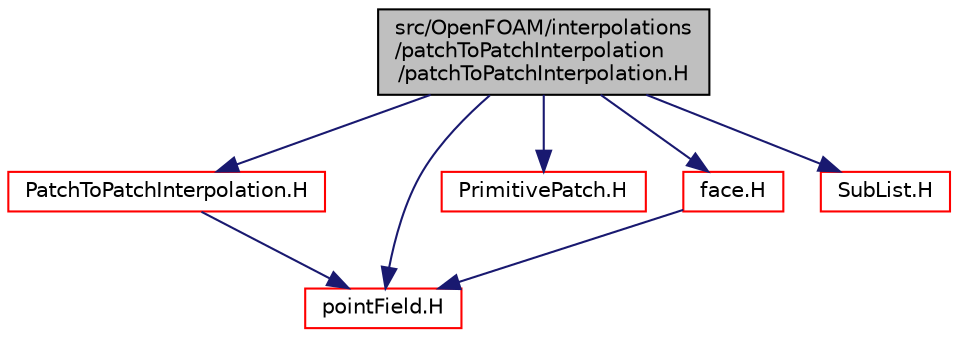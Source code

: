 digraph "src/OpenFOAM/interpolations/patchToPatchInterpolation/patchToPatchInterpolation.H"
{
  bgcolor="transparent";
  edge [fontname="Helvetica",fontsize="10",labelfontname="Helvetica",labelfontsize="10"];
  node [fontname="Helvetica",fontsize="10",shape=record];
  Node1 [label="src/OpenFOAM/interpolations\l/patchToPatchInterpolation\l/patchToPatchInterpolation.H",height=0.2,width=0.4,color="black", fillcolor="grey75", style="filled", fontcolor="black"];
  Node1 -> Node2 [color="midnightblue",fontsize="10",style="solid",fontname="Helvetica"];
  Node2 [label="PatchToPatchInterpolation.H",height=0.2,width=0.4,color="red",URL="$a08250.html"];
  Node2 -> Node3 [color="midnightblue",fontsize="10",style="solid",fontname="Helvetica"];
  Node3 [label="pointField.H",height=0.2,width=0.4,color="red",URL="$a08775.html"];
  Node1 -> Node4 [color="midnightblue",fontsize="10",style="solid",fontname="Helvetica"];
  Node4 [label="PrimitivePatch.H",height=0.2,width=0.4,color="red",URL="$a08742.html"];
  Node1 -> Node5 [color="midnightblue",fontsize="10",style="solid",fontname="Helvetica"];
  Node5 [label="face.H",height=0.2,width=0.4,color="red",URL="$a08528.html"];
  Node5 -> Node3 [color="midnightblue",fontsize="10",style="solid",fontname="Helvetica"];
  Node1 -> Node6 [color="midnightblue",fontsize="10",style="solid",fontname="Helvetica"];
  Node6 [label="SubList.H",height=0.2,width=0.4,color="red",URL="$a07663.html"];
  Node1 -> Node3 [color="midnightblue",fontsize="10",style="solid",fontname="Helvetica"];
}
